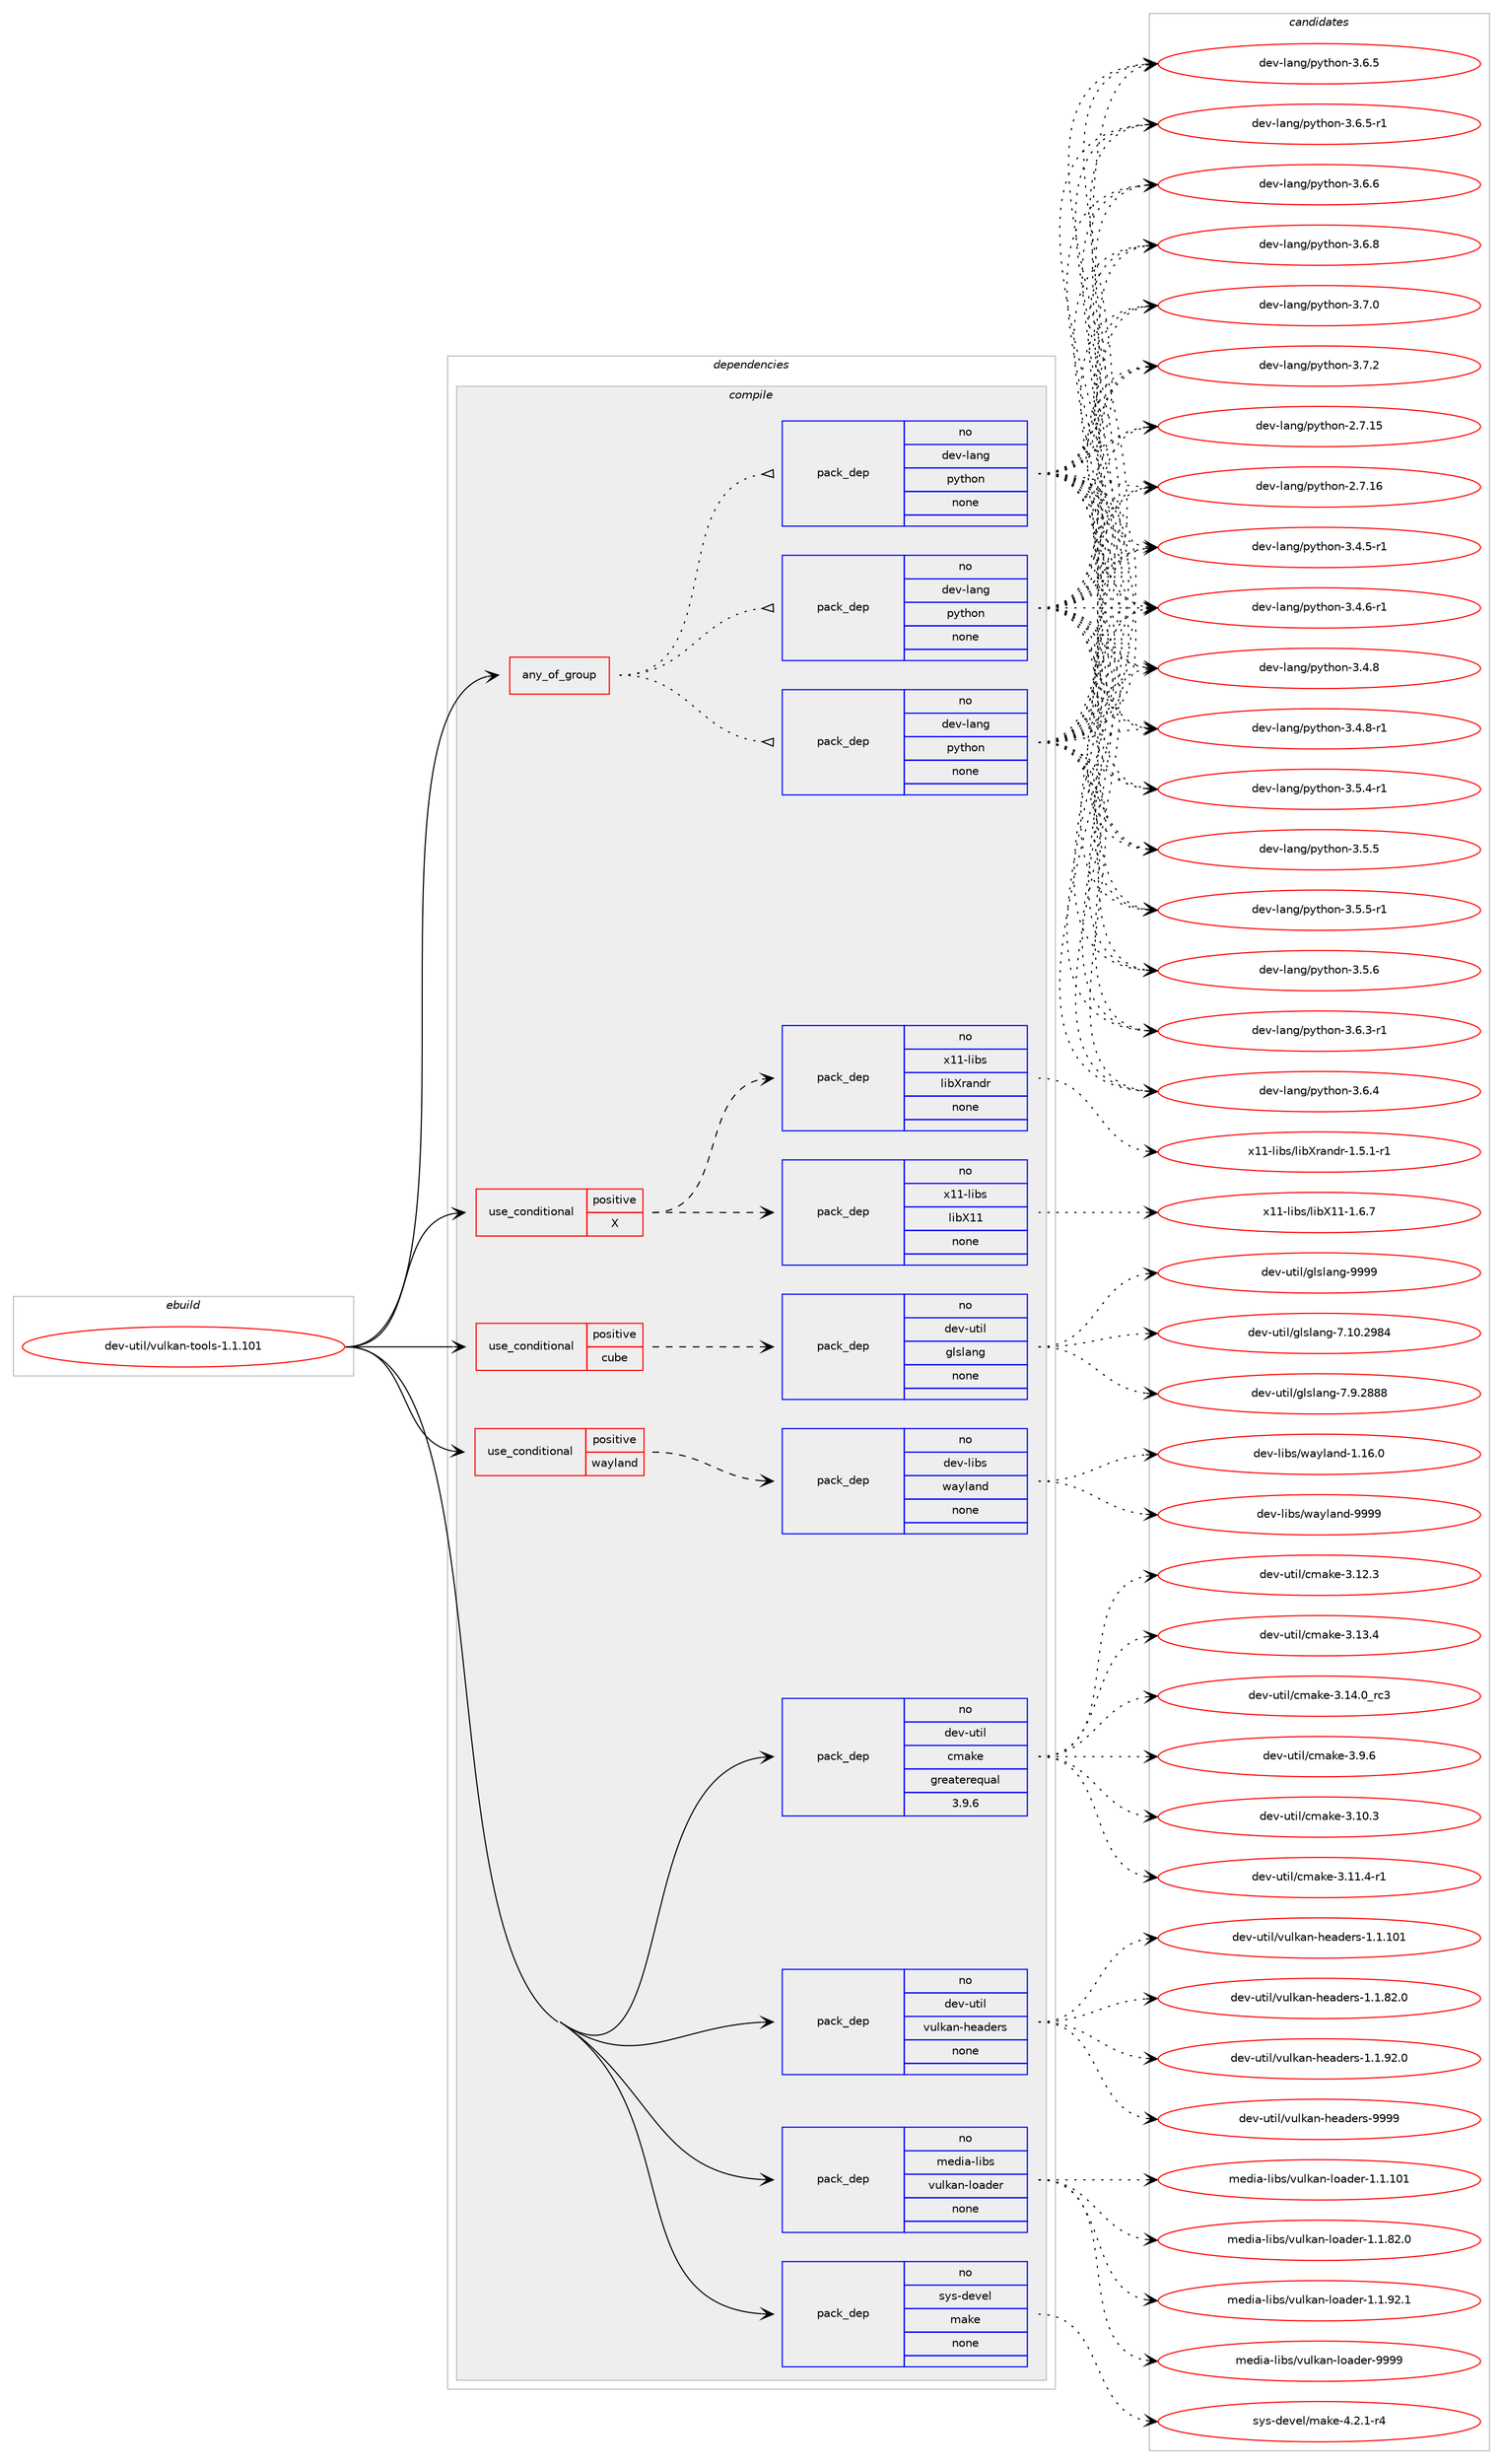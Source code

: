 digraph prolog {

# *************
# Graph options
# *************

newrank=true;
concentrate=true;
compound=true;
graph [rankdir=LR,fontname=Helvetica,fontsize=10,ranksep=1.5];#, ranksep=2.5, nodesep=0.2];
edge  [arrowhead=vee];
node  [fontname=Helvetica,fontsize=10];

# **********
# The ebuild
# **********

subgraph cluster_leftcol {
color=gray;
rank=same;
label=<<i>ebuild</i>>;
id [label="dev-util/vulkan-tools-1.1.101", color=red, width=4, href="../dev-util/vulkan-tools-1.1.101.svg"];
}

# ****************
# The dependencies
# ****************

subgraph cluster_midcol {
color=gray;
label=<<i>dependencies</i>>;
subgraph cluster_compile {
fillcolor="#eeeeee";
style=filled;
label=<<i>compile</i>>;
subgraph any23141 {
dependency1549857 [label=<<TABLE BORDER="0" CELLBORDER="1" CELLSPACING="0" CELLPADDING="4"><TR><TD CELLPADDING="10">any_of_group</TD></TR></TABLE>>, shape=none, color=red];subgraph pack1100899 {
dependency1549858 [label=<<TABLE BORDER="0" CELLBORDER="1" CELLSPACING="0" CELLPADDING="4" WIDTH="220"><TR><TD ROWSPAN="6" CELLPADDING="30">pack_dep</TD></TR><TR><TD WIDTH="110">no</TD></TR><TR><TD>dev-lang</TD></TR><TR><TD>python</TD></TR><TR><TD>none</TD></TR><TR><TD></TD></TR></TABLE>>, shape=none, color=blue];
}
dependency1549857:e -> dependency1549858:w [weight=20,style="dotted",arrowhead="oinv"];
subgraph pack1100900 {
dependency1549859 [label=<<TABLE BORDER="0" CELLBORDER="1" CELLSPACING="0" CELLPADDING="4" WIDTH="220"><TR><TD ROWSPAN="6" CELLPADDING="30">pack_dep</TD></TR><TR><TD WIDTH="110">no</TD></TR><TR><TD>dev-lang</TD></TR><TR><TD>python</TD></TR><TR><TD>none</TD></TR><TR><TD></TD></TR></TABLE>>, shape=none, color=blue];
}
dependency1549857:e -> dependency1549859:w [weight=20,style="dotted",arrowhead="oinv"];
subgraph pack1100901 {
dependency1549860 [label=<<TABLE BORDER="0" CELLBORDER="1" CELLSPACING="0" CELLPADDING="4" WIDTH="220"><TR><TD ROWSPAN="6" CELLPADDING="30">pack_dep</TD></TR><TR><TD WIDTH="110">no</TD></TR><TR><TD>dev-lang</TD></TR><TR><TD>python</TD></TR><TR><TD>none</TD></TR><TR><TD></TD></TR></TABLE>>, shape=none, color=blue];
}
dependency1549857:e -> dependency1549860:w [weight=20,style="dotted",arrowhead="oinv"];
}
id:e -> dependency1549857:w [weight=20,style="solid",arrowhead="vee"];
subgraph cond425224 {
dependency1549861 [label=<<TABLE BORDER="0" CELLBORDER="1" CELLSPACING="0" CELLPADDING="4"><TR><TD ROWSPAN="3" CELLPADDING="10">use_conditional</TD></TR><TR><TD>positive</TD></TR><TR><TD>X</TD></TR></TABLE>>, shape=none, color=red];
subgraph pack1100902 {
dependency1549862 [label=<<TABLE BORDER="0" CELLBORDER="1" CELLSPACING="0" CELLPADDING="4" WIDTH="220"><TR><TD ROWSPAN="6" CELLPADDING="30">pack_dep</TD></TR><TR><TD WIDTH="110">no</TD></TR><TR><TD>x11-libs</TD></TR><TR><TD>libX11</TD></TR><TR><TD>none</TD></TR><TR><TD></TD></TR></TABLE>>, shape=none, color=blue];
}
dependency1549861:e -> dependency1549862:w [weight=20,style="dashed",arrowhead="vee"];
subgraph pack1100903 {
dependency1549863 [label=<<TABLE BORDER="0" CELLBORDER="1" CELLSPACING="0" CELLPADDING="4" WIDTH="220"><TR><TD ROWSPAN="6" CELLPADDING="30">pack_dep</TD></TR><TR><TD WIDTH="110">no</TD></TR><TR><TD>x11-libs</TD></TR><TR><TD>libXrandr</TD></TR><TR><TD>none</TD></TR><TR><TD></TD></TR></TABLE>>, shape=none, color=blue];
}
dependency1549861:e -> dependency1549863:w [weight=20,style="dashed",arrowhead="vee"];
}
id:e -> dependency1549861:w [weight=20,style="solid",arrowhead="vee"];
subgraph cond425225 {
dependency1549864 [label=<<TABLE BORDER="0" CELLBORDER="1" CELLSPACING="0" CELLPADDING="4"><TR><TD ROWSPAN="3" CELLPADDING="10">use_conditional</TD></TR><TR><TD>positive</TD></TR><TR><TD>cube</TD></TR></TABLE>>, shape=none, color=red];
subgraph pack1100904 {
dependency1549865 [label=<<TABLE BORDER="0" CELLBORDER="1" CELLSPACING="0" CELLPADDING="4" WIDTH="220"><TR><TD ROWSPAN="6" CELLPADDING="30">pack_dep</TD></TR><TR><TD WIDTH="110">no</TD></TR><TR><TD>dev-util</TD></TR><TR><TD>glslang</TD></TR><TR><TD>none</TD></TR><TR><TD></TD></TR></TABLE>>, shape=none, color=blue];
}
dependency1549864:e -> dependency1549865:w [weight=20,style="dashed",arrowhead="vee"];
}
id:e -> dependency1549864:w [weight=20,style="solid",arrowhead="vee"];
subgraph cond425226 {
dependency1549866 [label=<<TABLE BORDER="0" CELLBORDER="1" CELLSPACING="0" CELLPADDING="4"><TR><TD ROWSPAN="3" CELLPADDING="10">use_conditional</TD></TR><TR><TD>positive</TD></TR><TR><TD>wayland</TD></TR></TABLE>>, shape=none, color=red];
subgraph pack1100905 {
dependency1549867 [label=<<TABLE BORDER="0" CELLBORDER="1" CELLSPACING="0" CELLPADDING="4" WIDTH="220"><TR><TD ROWSPAN="6" CELLPADDING="30">pack_dep</TD></TR><TR><TD WIDTH="110">no</TD></TR><TR><TD>dev-libs</TD></TR><TR><TD>wayland</TD></TR><TR><TD>none</TD></TR><TR><TD></TD></TR></TABLE>>, shape=none, color=blue];
}
dependency1549866:e -> dependency1549867:w [weight=20,style="dashed",arrowhead="vee"];
}
id:e -> dependency1549866:w [weight=20,style="solid",arrowhead="vee"];
subgraph pack1100906 {
dependency1549868 [label=<<TABLE BORDER="0" CELLBORDER="1" CELLSPACING="0" CELLPADDING="4" WIDTH="220"><TR><TD ROWSPAN="6" CELLPADDING="30">pack_dep</TD></TR><TR><TD WIDTH="110">no</TD></TR><TR><TD>dev-util</TD></TR><TR><TD>cmake</TD></TR><TR><TD>greaterequal</TD></TR><TR><TD>3.9.6</TD></TR></TABLE>>, shape=none, color=blue];
}
id:e -> dependency1549868:w [weight=20,style="solid",arrowhead="vee"];
subgraph pack1100907 {
dependency1549869 [label=<<TABLE BORDER="0" CELLBORDER="1" CELLSPACING="0" CELLPADDING="4" WIDTH="220"><TR><TD ROWSPAN="6" CELLPADDING="30">pack_dep</TD></TR><TR><TD WIDTH="110">no</TD></TR><TR><TD>dev-util</TD></TR><TR><TD>vulkan-headers</TD></TR><TR><TD>none</TD></TR><TR><TD></TD></TR></TABLE>>, shape=none, color=blue];
}
id:e -> dependency1549869:w [weight=20,style="solid",arrowhead="vee"];
subgraph pack1100908 {
dependency1549870 [label=<<TABLE BORDER="0" CELLBORDER="1" CELLSPACING="0" CELLPADDING="4" WIDTH="220"><TR><TD ROWSPAN="6" CELLPADDING="30">pack_dep</TD></TR><TR><TD WIDTH="110">no</TD></TR><TR><TD>media-libs</TD></TR><TR><TD>vulkan-loader</TD></TR><TR><TD>none</TD></TR><TR><TD></TD></TR></TABLE>>, shape=none, color=blue];
}
id:e -> dependency1549870:w [weight=20,style="solid",arrowhead="vee"];
subgraph pack1100909 {
dependency1549871 [label=<<TABLE BORDER="0" CELLBORDER="1" CELLSPACING="0" CELLPADDING="4" WIDTH="220"><TR><TD ROWSPAN="6" CELLPADDING="30">pack_dep</TD></TR><TR><TD WIDTH="110">no</TD></TR><TR><TD>sys-devel</TD></TR><TR><TD>make</TD></TR><TR><TD>none</TD></TR><TR><TD></TD></TR></TABLE>>, shape=none, color=blue];
}
id:e -> dependency1549871:w [weight=20,style="solid",arrowhead="vee"];
}
subgraph cluster_compileandrun {
fillcolor="#eeeeee";
style=filled;
label=<<i>compile and run</i>>;
}
subgraph cluster_run {
fillcolor="#eeeeee";
style=filled;
label=<<i>run</i>>;
}
}

# **************
# The candidates
# **************

subgraph cluster_choices {
rank=same;
color=gray;
label=<<i>candidates</i>>;

subgraph choice1100899 {
color=black;
nodesep=1;
choice10010111845108971101034711212111610411111045504655464953 [label="dev-lang/python-2.7.15", color=red, width=4,href="../dev-lang/python-2.7.15.svg"];
choice10010111845108971101034711212111610411111045504655464954 [label="dev-lang/python-2.7.16", color=red, width=4,href="../dev-lang/python-2.7.16.svg"];
choice1001011184510897110103471121211161041111104551465246534511449 [label="dev-lang/python-3.4.5-r1", color=red, width=4,href="../dev-lang/python-3.4.5-r1.svg"];
choice1001011184510897110103471121211161041111104551465246544511449 [label="dev-lang/python-3.4.6-r1", color=red, width=4,href="../dev-lang/python-3.4.6-r1.svg"];
choice100101118451089711010347112121116104111110455146524656 [label="dev-lang/python-3.4.8", color=red, width=4,href="../dev-lang/python-3.4.8.svg"];
choice1001011184510897110103471121211161041111104551465246564511449 [label="dev-lang/python-3.4.8-r1", color=red, width=4,href="../dev-lang/python-3.4.8-r1.svg"];
choice1001011184510897110103471121211161041111104551465346524511449 [label="dev-lang/python-3.5.4-r1", color=red, width=4,href="../dev-lang/python-3.5.4-r1.svg"];
choice100101118451089711010347112121116104111110455146534653 [label="dev-lang/python-3.5.5", color=red, width=4,href="../dev-lang/python-3.5.5.svg"];
choice1001011184510897110103471121211161041111104551465346534511449 [label="dev-lang/python-3.5.5-r1", color=red, width=4,href="../dev-lang/python-3.5.5-r1.svg"];
choice100101118451089711010347112121116104111110455146534654 [label="dev-lang/python-3.5.6", color=red, width=4,href="../dev-lang/python-3.5.6.svg"];
choice1001011184510897110103471121211161041111104551465446514511449 [label="dev-lang/python-3.6.3-r1", color=red, width=4,href="../dev-lang/python-3.6.3-r1.svg"];
choice100101118451089711010347112121116104111110455146544652 [label="dev-lang/python-3.6.4", color=red, width=4,href="../dev-lang/python-3.6.4.svg"];
choice100101118451089711010347112121116104111110455146544653 [label="dev-lang/python-3.6.5", color=red, width=4,href="../dev-lang/python-3.6.5.svg"];
choice1001011184510897110103471121211161041111104551465446534511449 [label="dev-lang/python-3.6.5-r1", color=red, width=4,href="../dev-lang/python-3.6.5-r1.svg"];
choice100101118451089711010347112121116104111110455146544654 [label="dev-lang/python-3.6.6", color=red, width=4,href="../dev-lang/python-3.6.6.svg"];
choice100101118451089711010347112121116104111110455146544656 [label="dev-lang/python-3.6.8", color=red, width=4,href="../dev-lang/python-3.6.8.svg"];
choice100101118451089711010347112121116104111110455146554648 [label="dev-lang/python-3.7.0", color=red, width=4,href="../dev-lang/python-3.7.0.svg"];
choice100101118451089711010347112121116104111110455146554650 [label="dev-lang/python-3.7.2", color=red, width=4,href="../dev-lang/python-3.7.2.svg"];
dependency1549858:e -> choice10010111845108971101034711212111610411111045504655464953:w [style=dotted,weight="100"];
dependency1549858:e -> choice10010111845108971101034711212111610411111045504655464954:w [style=dotted,weight="100"];
dependency1549858:e -> choice1001011184510897110103471121211161041111104551465246534511449:w [style=dotted,weight="100"];
dependency1549858:e -> choice1001011184510897110103471121211161041111104551465246544511449:w [style=dotted,weight="100"];
dependency1549858:e -> choice100101118451089711010347112121116104111110455146524656:w [style=dotted,weight="100"];
dependency1549858:e -> choice1001011184510897110103471121211161041111104551465246564511449:w [style=dotted,weight="100"];
dependency1549858:e -> choice1001011184510897110103471121211161041111104551465346524511449:w [style=dotted,weight="100"];
dependency1549858:e -> choice100101118451089711010347112121116104111110455146534653:w [style=dotted,weight="100"];
dependency1549858:e -> choice1001011184510897110103471121211161041111104551465346534511449:w [style=dotted,weight="100"];
dependency1549858:e -> choice100101118451089711010347112121116104111110455146534654:w [style=dotted,weight="100"];
dependency1549858:e -> choice1001011184510897110103471121211161041111104551465446514511449:w [style=dotted,weight="100"];
dependency1549858:e -> choice100101118451089711010347112121116104111110455146544652:w [style=dotted,weight="100"];
dependency1549858:e -> choice100101118451089711010347112121116104111110455146544653:w [style=dotted,weight="100"];
dependency1549858:e -> choice1001011184510897110103471121211161041111104551465446534511449:w [style=dotted,weight="100"];
dependency1549858:e -> choice100101118451089711010347112121116104111110455146544654:w [style=dotted,weight="100"];
dependency1549858:e -> choice100101118451089711010347112121116104111110455146544656:w [style=dotted,weight="100"];
dependency1549858:e -> choice100101118451089711010347112121116104111110455146554648:w [style=dotted,weight="100"];
dependency1549858:e -> choice100101118451089711010347112121116104111110455146554650:w [style=dotted,weight="100"];
}
subgraph choice1100900 {
color=black;
nodesep=1;
choice10010111845108971101034711212111610411111045504655464953 [label="dev-lang/python-2.7.15", color=red, width=4,href="../dev-lang/python-2.7.15.svg"];
choice10010111845108971101034711212111610411111045504655464954 [label="dev-lang/python-2.7.16", color=red, width=4,href="../dev-lang/python-2.7.16.svg"];
choice1001011184510897110103471121211161041111104551465246534511449 [label="dev-lang/python-3.4.5-r1", color=red, width=4,href="../dev-lang/python-3.4.5-r1.svg"];
choice1001011184510897110103471121211161041111104551465246544511449 [label="dev-lang/python-3.4.6-r1", color=red, width=4,href="../dev-lang/python-3.4.6-r1.svg"];
choice100101118451089711010347112121116104111110455146524656 [label="dev-lang/python-3.4.8", color=red, width=4,href="../dev-lang/python-3.4.8.svg"];
choice1001011184510897110103471121211161041111104551465246564511449 [label="dev-lang/python-3.4.8-r1", color=red, width=4,href="../dev-lang/python-3.4.8-r1.svg"];
choice1001011184510897110103471121211161041111104551465346524511449 [label="dev-lang/python-3.5.4-r1", color=red, width=4,href="../dev-lang/python-3.5.4-r1.svg"];
choice100101118451089711010347112121116104111110455146534653 [label="dev-lang/python-3.5.5", color=red, width=4,href="../dev-lang/python-3.5.5.svg"];
choice1001011184510897110103471121211161041111104551465346534511449 [label="dev-lang/python-3.5.5-r1", color=red, width=4,href="../dev-lang/python-3.5.5-r1.svg"];
choice100101118451089711010347112121116104111110455146534654 [label="dev-lang/python-3.5.6", color=red, width=4,href="../dev-lang/python-3.5.6.svg"];
choice1001011184510897110103471121211161041111104551465446514511449 [label="dev-lang/python-3.6.3-r1", color=red, width=4,href="../dev-lang/python-3.6.3-r1.svg"];
choice100101118451089711010347112121116104111110455146544652 [label="dev-lang/python-3.6.4", color=red, width=4,href="../dev-lang/python-3.6.4.svg"];
choice100101118451089711010347112121116104111110455146544653 [label="dev-lang/python-3.6.5", color=red, width=4,href="../dev-lang/python-3.6.5.svg"];
choice1001011184510897110103471121211161041111104551465446534511449 [label="dev-lang/python-3.6.5-r1", color=red, width=4,href="../dev-lang/python-3.6.5-r1.svg"];
choice100101118451089711010347112121116104111110455146544654 [label="dev-lang/python-3.6.6", color=red, width=4,href="../dev-lang/python-3.6.6.svg"];
choice100101118451089711010347112121116104111110455146544656 [label="dev-lang/python-3.6.8", color=red, width=4,href="../dev-lang/python-3.6.8.svg"];
choice100101118451089711010347112121116104111110455146554648 [label="dev-lang/python-3.7.0", color=red, width=4,href="../dev-lang/python-3.7.0.svg"];
choice100101118451089711010347112121116104111110455146554650 [label="dev-lang/python-3.7.2", color=red, width=4,href="../dev-lang/python-3.7.2.svg"];
dependency1549859:e -> choice10010111845108971101034711212111610411111045504655464953:w [style=dotted,weight="100"];
dependency1549859:e -> choice10010111845108971101034711212111610411111045504655464954:w [style=dotted,weight="100"];
dependency1549859:e -> choice1001011184510897110103471121211161041111104551465246534511449:w [style=dotted,weight="100"];
dependency1549859:e -> choice1001011184510897110103471121211161041111104551465246544511449:w [style=dotted,weight="100"];
dependency1549859:e -> choice100101118451089711010347112121116104111110455146524656:w [style=dotted,weight="100"];
dependency1549859:e -> choice1001011184510897110103471121211161041111104551465246564511449:w [style=dotted,weight="100"];
dependency1549859:e -> choice1001011184510897110103471121211161041111104551465346524511449:w [style=dotted,weight="100"];
dependency1549859:e -> choice100101118451089711010347112121116104111110455146534653:w [style=dotted,weight="100"];
dependency1549859:e -> choice1001011184510897110103471121211161041111104551465346534511449:w [style=dotted,weight="100"];
dependency1549859:e -> choice100101118451089711010347112121116104111110455146534654:w [style=dotted,weight="100"];
dependency1549859:e -> choice1001011184510897110103471121211161041111104551465446514511449:w [style=dotted,weight="100"];
dependency1549859:e -> choice100101118451089711010347112121116104111110455146544652:w [style=dotted,weight="100"];
dependency1549859:e -> choice100101118451089711010347112121116104111110455146544653:w [style=dotted,weight="100"];
dependency1549859:e -> choice1001011184510897110103471121211161041111104551465446534511449:w [style=dotted,weight="100"];
dependency1549859:e -> choice100101118451089711010347112121116104111110455146544654:w [style=dotted,weight="100"];
dependency1549859:e -> choice100101118451089711010347112121116104111110455146544656:w [style=dotted,weight="100"];
dependency1549859:e -> choice100101118451089711010347112121116104111110455146554648:w [style=dotted,weight="100"];
dependency1549859:e -> choice100101118451089711010347112121116104111110455146554650:w [style=dotted,weight="100"];
}
subgraph choice1100901 {
color=black;
nodesep=1;
choice10010111845108971101034711212111610411111045504655464953 [label="dev-lang/python-2.7.15", color=red, width=4,href="../dev-lang/python-2.7.15.svg"];
choice10010111845108971101034711212111610411111045504655464954 [label="dev-lang/python-2.7.16", color=red, width=4,href="../dev-lang/python-2.7.16.svg"];
choice1001011184510897110103471121211161041111104551465246534511449 [label="dev-lang/python-3.4.5-r1", color=red, width=4,href="../dev-lang/python-3.4.5-r1.svg"];
choice1001011184510897110103471121211161041111104551465246544511449 [label="dev-lang/python-3.4.6-r1", color=red, width=4,href="../dev-lang/python-3.4.6-r1.svg"];
choice100101118451089711010347112121116104111110455146524656 [label="dev-lang/python-3.4.8", color=red, width=4,href="../dev-lang/python-3.4.8.svg"];
choice1001011184510897110103471121211161041111104551465246564511449 [label="dev-lang/python-3.4.8-r1", color=red, width=4,href="../dev-lang/python-3.4.8-r1.svg"];
choice1001011184510897110103471121211161041111104551465346524511449 [label="dev-lang/python-3.5.4-r1", color=red, width=4,href="../dev-lang/python-3.5.4-r1.svg"];
choice100101118451089711010347112121116104111110455146534653 [label="dev-lang/python-3.5.5", color=red, width=4,href="../dev-lang/python-3.5.5.svg"];
choice1001011184510897110103471121211161041111104551465346534511449 [label="dev-lang/python-3.5.5-r1", color=red, width=4,href="../dev-lang/python-3.5.5-r1.svg"];
choice100101118451089711010347112121116104111110455146534654 [label="dev-lang/python-3.5.6", color=red, width=4,href="../dev-lang/python-3.5.6.svg"];
choice1001011184510897110103471121211161041111104551465446514511449 [label="dev-lang/python-3.6.3-r1", color=red, width=4,href="../dev-lang/python-3.6.3-r1.svg"];
choice100101118451089711010347112121116104111110455146544652 [label="dev-lang/python-3.6.4", color=red, width=4,href="../dev-lang/python-3.6.4.svg"];
choice100101118451089711010347112121116104111110455146544653 [label="dev-lang/python-3.6.5", color=red, width=4,href="../dev-lang/python-3.6.5.svg"];
choice1001011184510897110103471121211161041111104551465446534511449 [label="dev-lang/python-3.6.5-r1", color=red, width=4,href="../dev-lang/python-3.6.5-r1.svg"];
choice100101118451089711010347112121116104111110455146544654 [label="dev-lang/python-3.6.6", color=red, width=4,href="../dev-lang/python-3.6.6.svg"];
choice100101118451089711010347112121116104111110455146544656 [label="dev-lang/python-3.6.8", color=red, width=4,href="../dev-lang/python-3.6.8.svg"];
choice100101118451089711010347112121116104111110455146554648 [label="dev-lang/python-3.7.0", color=red, width=4,href="../dev-lang/python-3.7.0.svg"];
choice100101118451089711010347112121116104111110455146554650 [label="dev-lang/python-3.7.2", color=red, width=4,href="../dev-lang/python-3.7.2.svg"];
dependency1549860:e -> choice10010111845108971101034711212111610411111045504655464953:w [style=dotted,weight="100"];
dependency1549860:e -> choice10010111845108971101034711212111610411111045504655464954:w [style=dotted,weight="100"];
dependency1549860:e -> choice1001011184510897110103471121211161041111104551465246534511449:w [style=dotted,weight="100"];
dependency1549860:e -> choice1001011184510897110103471121211161041111104551465246544511449:w [style=dotted,weight="100"];
dependency1549860:e -> choice100101118451089711010347112121116104111110455146524656:w [style=dotted,weight="100"];
dependency1549860:e -> choice1001011184510897110103471121211161041111104551465246564511449:w [style=dotted,weight="100"];
dependency1549860:e -> choice1001011184510897110103471121211161041111104551465346524511449:w [style=dotted,weight="100"];
dependency1549860:e -> choice100101118451089711010347112121116104111110455146534653:w [style=dotted,weight="100"];
dependency1549860:e -> choice1001011184510897110103471121211161041111104551465346534511449:w [style=dotted,weight="100"];
dependency1549860:e -> choice100101118451089711010347112121116104111110455146534654:w [style=dotted,weight="100"];
dependency1549860:e -> choice1001011184510897110103471121211161041111104551465446514511449:w [style=dotted,weight="100"];
dependency1549860:e -> choice100101118451089711010347112121116104111110455146544652:w [style=dotted,weight="100"];
dependency1549860:e -> choice100101118451089711010347112121116104111110455146544653:w [style=dotted,weight="100"];
dependency1549860:e -> choice1001011184510897110103471121211161041111104551465446534511449:w [style=dotted,weight="100"];
dependency1549860:e -> choice100101118451089711010347112121116104111110455146544654:w [style=dotted,weight="100"];
dependency1549860:e -> choice100101118451089711010347112121116104111110455146544656:w [style=dotted,weight="100"];
dependency1549860:e -> choice100101118451089711010347112121116104111110455146554648:w [style=dotted,weight="100"];
dependency1549860:e -> choice100101118451089711010347112121116104111110455146554650:w [style=dotted,weight="100"];
}
subgraph choice1100902 {
color=black;
nodesep=1;
choice120494945108105981154710810598884949454946544655 [label="x11-libs/libX11-1.6.7", color=red, width=4,href="../x11-libs/libX11-1.6.7.svg"];
dependency1549862:e -> choice120494945108105981154710810598884949454946544655:w [style=dotted,weight="100"];
}
subgraph choice1100903 {
color=black;
nodesep=1;
choice12049494510810598115471081059888114971101001144549465346494511449 [label="x11-libs/libXrandr-1.5.1-r1", color=red, width=4,href="../x11-libs/libXrandr-1.5.1-r1.svg"];
dependency1549863:e -> choice12049494510810598115471081059888114971101001144549465346494511449:w [style=dotted,weight="100"];
}
subgraph choice1100904 {
color=black;
nodesep=1;
choice10010111845117116105108471031081151089711010345554649484650575652 [label="dev-util/glslang-7.10.2984", color=red, width=4,href="../dev-util/glslang-7.10.2984.svg"];
choice100101118451171161051084710310811510897110103455546574650565656 [label="dev-util/glslang-7.9.2888", color=red, width=4,href="../dev-util/glslang-7.9.2888.svg"];
choice1001011184511711610510847103108115108971101034557575757 [label="dev-util/glslang-9999", color=red, width=4,href="../dev-util/glslang-9999.svg"];
dependency1549865:e -> choice10010111845117116105108471031081151089711010345554649484650575652:w [style=dotted,weight="100"];
dependency1549865:e -> choice100101118451171161051084710310811510897110103455546574650565656:w [style=dotted,weight="100"];
dependency1549865:e -> choice1001011184511711610510847103108115108971101034557575757:w [style=dotted,weight="100"];
}
subgraph choice1100905 {
color=black;
nodesep=1;
choice100101118451081059811547119971211089711010045494649544648 [label="dev-libs/wayland-1.16.0", color=red, width=4,href="../dev-libs/wayland-1.16.0.svg"];
choice10010111845108105981154711997121108971101004557575757 [label="dev-libs/wayland-9999", color=red, width=4,href="../dev-libs/wayland-9999.svg"];
dependency1549867:e -> choice100101118451081059811547119971211089711010045494649544648:w [style=dotted,weight="100"];
dependency1549867:e -> choice10010111845108105981154711997121108971101004557575757:w [style=dotted,weight="100"];
}
subgraph choice1100906 {
color=black;
nodesep=1;
choice1001011184511711610510847991099710710145514649484651 [label="dev-util/cmake-3.10.3", color=red, width=4,href="../dev-util/cmake-3.10.3.svg"];
choice10010111845117116105108479910997107101455146494946524511449 [label="dev-util/cmake-3.11.4-r1", color=red, width=4,href="../dev-util/cmake-3.11.4-r1.svg"];
choice1001011184511711610510847991099710710145514649504651 [label="dev-util/cmake-3.12.3", color=red, width=4,href="../dev-util/cmake-3.12.3.svg"];
choice1001011184511711610510847991099710710145514649514652 [label="dev-util/cmake-3.13.4", color=red, width=4,href="../dev-util/cmake-3.13.4.svg"];
choice1001011184511711610510847991099710710145514649524648951149951 [label="dev-util/cmake-3.14.0_rc3", color=red, width=4,href="../dev-util/cmake-3.14.0_rc3.svg"];
choice10010111845117116105108479910997107101455146574654 [label="dev-util/cmake-3.9.6", color=red, width=4,href="../dev-util/cmake-3.9.6.svg"];
dependency1549868:e -> choice1001011184511711610510847991099710710145514649484651:w [style=dotted,weight="100"];
dependency1549868:e -> choice10010111845117116105108479910997107101455146494946524511449:w [style=dotted,weight="100"];
dependency1549868:e -> choice1001011184511711610510847991099710710145514649504651:w [style=dotted,weight="100"];
dependency1549868:e -> choice1001011184511711610510847991099710710145514649514652:w [style=dotted,weight="100"];
dependency1549868:e -> choice1001011184511711610510847991099710710145514649524648951149951:w [style=dotted,weight="100"];
dependency1549868:e -> choice10010111845117116105108479910997107101455146574654:w [style=dotted,weight="100"];
}
subgraph choice1100907 {
color=black;
nodesep=1;
choice10010111845117116105108471181171081079711045104101971001011141154549464946494849 [label="dev-util/vulkan-headers-1.1.101", color=red, width=4,href="../dev-util/vulkan-headers-1.1.101.svg"];
choice1001011184511711610510847118117108107971104510410197100101114115454946494656504648 [label="dev-util/vulkan-headers-1.1.82.0", color=red, width=4,href="../dev-util/vulkan-headers-1.1.82.0.svg"];
choice1001011184511711610510847118117108107971104510410197100101114115454946494657504648 [label="dev-util/vulkan-headers-1.1.92.0", color=red, width=4,href="../dev-util/vulkan-headers-1.1.92.0.svg"];
choice10010111845117116105108471181171081079711045104101971001011141154557575757 [label="dev-util/vulkan-headers-9999", color=red, width=4,href="../dev-util/vulkan-headers-9999.svg"];
dependency1549869:e -> choice10010111845117116105108471181171081079711045104101971001011141154549464946494849:w [style=dotted,weight="100"];
dependency1549869:e -> choice1001011184511711610510847118117108107971104510410197100101114115454946494656504648:w [style=dotted,weight="100"];
dependency1549869:e -> choice1001011184511711610510847118117108107971104510410197100101114115454946494657504648:w [style=dotted,weight="100"];
dependency1549869:e -> choice10010111845117116105108471181171081079711045104101971001011141154557575757:w [style=dotted,weight="100"];
}
subgraph choice1100908 {
color=black;
nodesep=1;
choice109101100105974510810598115471181171081079711045108111971001011144549464946494849 [label="media-libs/vulkan-loader-1.1.101", color=red, width=4,href="../media-libs/vulkan-loader-1.1.101.svg"];
choice10910110010597451081059811547118117108107971104510811197100101114454946494656504648 [label="media-libs/vulkan-loader-1.1.82.0", color=red, width=4,href="../media-libs/vulkan-loader-1.1.82.0.svg"];
choice10910110010597451081059811547118117108107971104510811197100101114454946494657504649 [label="media-libs/vulkan-loader-1.1.92.1", color=red, width=4,href="../media-libs/vulkan-loader-1.1.92.1.svg"];
choice109101100105974510810598115471181171081079711045108111971001011144557575757 [label="media-libs/vulkan-loader-9999", color=red, width=4,href="../media-libs/vulkan-loader-9999.svg"];
dependency1549870:e -> choice109101100105974510810598115471181171081079711045108111971001011144549464946494849:w [style=dotted,weight="100"];
dependency1549870:e -> choice10910110010597451081059811547118117108107971104510811197100101114454946494656504648:w [style=dotted,weight="100"];
dependency1549870:e -> choice10910110010597451081059811547118117108107971104510811197100101114454946494657504649:w [style=dotted,weight="100"];
dependency1549870:e -> choice109101100105974510810598115471181171081079711045108111971001011144557575757:w [style=dotted,weight="100"];
}
subgraph choice1100909 {
color=black;
nodesep=1;
choice1151211154510010111810110847109971071014552465046494511452 [label="sys-devel/make-4.2.1-r4", color=red, width=4,href="../sys-devel/make-4.2.1-r4.svg"];
dependency1549871:e -> choice1151211154510010111810110847109971071014552465046494511452:w [style=dotted,weight="100"];
}
}

}
